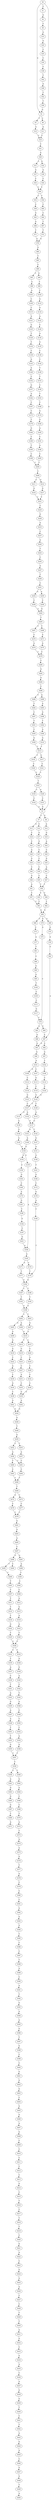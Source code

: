 strict digraph  {
	S0 -> S1 [ label = C ];
	S0 -> S2 [ label = G ];
	S0 -> S3 [ label = G ];
	S1 -> S4 [ label = G ];
	S2 -> S5 [ label = T ];
	S2 -> S6 [ label = C ];
	S3 -> S7 [ label = C ];
	S3 -> S8 [ label = G ];
	S4 -> S9 [ label = C ];
	S5 -> S10 [ label = A ];
	S6 -> S11 [ label = A ];
	S7 -> S12 [ label = C ];
	S7 -> S13 [ label = G ];
	S8 -> S14 [ label = A ];
	S9 -> S15 [ label = G ];
	S10 -> S16 [ label = C ];
	S11 -> S16 [ label = C ];
	S12 -> S17 [ label = G ];
	S13 -> S18 [ label = C ];
	S14 -> S19 [ label = G ];
	S15 -> S20 [ label = G ];
	S16 -> S21 [ label = T ];
	S17 -> S22 [ label = G ];
	S18 -> S23 [ label = C ];
	S19 -> S24 [ label = A ];
	S20 -> S25 [ label = C ];
	S21 -> S26 [ label = A ];
	S22 -> S27 [ label = C ];
	S23 -> S28 [ label = A ];
	S24 -> S29 [ label = C ];
	S25 -> S30 [ label = C ];
	S26 -> S31 [ label = C ];
	S26 -> S32 [ label = G ];
	S27 -> S33 [ label = C ];
	S28 -> S34 [ label = G ];
	S29 -> S35 [ label = G ];
	S30 -> S36 [ label = C ];
	S31 -> S37 [ label = G ];
	S32 -> S38 [ label = A ];
	S33 -> S39 [ label = C ];
	S34 -> S40 [ label = C ];
	S35 -> S41 [ label = A ];
	S36 -> S42 [ label = T ];
	S37 -> S43 [ label = C ];
	S38 -> S44 [ label = C ];
	S39 -> S45 [ label = C ];
	S40 -> S46 [ label = G ];
	S41 -> S47 [ label = C ];
	S42 -> S48 [ label = A ];
	S43 -> S49 [ label = C ];
	S44 -> S49 [ label = C ];
	S45 -> S50 [ label = T ];
	S46 -> S51 [ label = A ];
	S47 -> S50 [ label = T ];
	S48 -> S52 [ label = T ];
	S49 -> S53 [ label = C ];
	S49 -> S54 [ label = T ];
	S50 -> S55 [ label = C ];
	S50 -> S56 [ label = G ];
	S51 -> S57 [ label = C ];
	S52 -> S58 [ label = T ];
	S53 -> S59 [ label = C ];
	S54 -> S60 [ label = C ];
	S55 -> S61 [ label = T ];
	S56 -> S62 [ label = T ];
	S57 -> S61 [ label = T ];
	S58 -> S2 [ label = G ];
	S59 -> S63 [ label = G ];
	S60 -> S64 [ label = C ];
	S61 -> S65 [ label = G ];
	S62 -> S65 [ label = G ];
	S63 -> S66 [ label = A ];
	S64 -> S67 [ label = T ];
	S65 -> S68 [ label = C ];
	S65 -> S69 [ label = A ];
	S65 -> S70 [ label = G ];
	S66 -> S71 [ label = T ];
	S67 -> S72 [ label = T ];
	S68 -> S73 [ label = C ];
	S69 -> S74 [ label = G ];
	S70 -> S75 [ label = G ];
	S71 -> S76 [ label = G ];
	S72 -> S76 [ label = G ];
	S73 -> S77 [ label = A ];
	S74 -> S78 [ label = A ];
	S75 -> S79 [ label = C ];
	S76 -> S80 [ label = G ];
	S77 -> S81 [ label = T ];
	S78 -> S82 [ label = G ];
	S79 -> S83 [ label = A ];
	S79 -> S84 [ label = G ];
	S80 -> S85 [ label = T ];
	S81 -> S86 [ label = C ];
	S82 -> S87 [ label = A ];
	S83 -> S88 [ label = A ];
	S84 -> S87 [ label = A ];
	S85 -> S89 [ label = C ];
	S86 -> S90 [ label = G ];
	S87 -> S91 [ label = G ];
	S87 -> S92 [ label = C ];
	S88 -> S91 [ label = G ];
	S89 -> S93 [ label = C ];
	S89 -> S94 [ label = G ];
	S90 -> S95 [ label = G ];
	S91 -> S96 [ label = G ];
	S92 -> S97 [ label = G ];
	S93 -> S98 [ label = C ];
	S94 -> S99 [ label = T ];
	S95 -> S100 [ label = T ];
	S96 -> S101 [ label = A ];
	S97 -> S102 [ label = T ];
	S98 -> S103 [ label = A ];
	S99 -> S104 [ label = C ];
	S100 -> S105 [ label = C ];
	S101 -> S106 [ label = G ];
	S101 -> S107 [ label = C ];
	S102 -> S108 [ label = C ];
	S103 -> S109 [ label = C ];
	S104 -> S110 [ label = G ];
	S105 -> S111 [ label = C ];
	S106 -> S112 [ label = C ];
	S107 -> S113 [ label = G ];
	S108 -> S114 [ label = C ];
	S109 -> S115 [ label = C ];
	S110 -> S116 [ label = G ];
	S111 -> S117 [ label = G ];
	S112 -> S118 [ label = G ];
	S113 -> S119 [ label = C ];
	S114 -> S120 [ label = C ];
	S115 -> S121 [ label = A ];
	S116 -> S122 [ label = A ];
	S117 -> S79 [ label = C ];
	S118 -> S123 [ label = G ];
	S119 -> S124 [ label = G ];
	S120 -> S124 [ label = G ];
	S121 -> S125 [ label = G ];
	S122 -> S126 [ label = C ];
	S123 -> S127 [ label = C ];
	S124 -> S128 [ label = T ];
	S124 -> S127 [ label = C ];
	S125 -> S129 [ label = T ];
	S126 -> S130 [ label = A ];
	S127 -> S131 [ label = G ];
	S127 -> S132 [ label = A ];
	S128 -> S133 [ label = A ];
	S129 -> S134 [ label = T ];
	S130 -> S135 [ label = G ];
	S131 -> S136 [ label = A ];
	S132 -> S137 [ label = G ];
	S133 -> S137 [ label = G ];
	S134 -> S138 [ label = C ];
	S135 -> S139 [ label = C ];
	S136 -> S140 [ label = G ];
	S137 -> S141 [ label = A ];
	S137 -> S142 [ label = T ];
	S138 -> S143 [ label = A ];
	S139 -> S144 [ label = C ];
	S140 -> S145 [ label = A ];
	S141 -> S146 [ label = A ];
	S142 -> S147 [ label = G ];
	S143 -> S148 [ label = A ];
	S144 -> S149 [ label = T ];
	S145 -> S150 [ label = G ];
	S146 -> S150 [ label = G ];
	S147 -> S151 [ label = A ];
	S148 -> S152 [ label = C ];
	S149 -> S153 [ label = T ];
	S150 -> S154 [ label = G ];
	S150 -> S155 [ label = G ];
	S151 -> S156 [ label = G ];
	S152 -> S157 [ label = G ];
	S153 -> S158 [ label = C ];
	S154 -> S159 [ label = C ];
	S155 -> S160 [ label = A ];
	S156 -> S161 [ label = T ];
	S157 -> S162 [ label = A ];
	S158 -> S163 [ label = T ];
	S159 -> S164 [ label = G ];
	S160 -> S165 [ label = G ];
	S161 -> S166 [ label = G ];
	S162 -> S167 [ label = C ];
	S163 -> S168 [ label = C ];
	S164 -> S169 [ label = C ];
	S165 -> S170 [ label = C ];
	S165 -> S171 [ label = A ];
	S166 -> S172 [ label = C ];
	S167 -> S173 [ label = C ];
	S168 -> S174 [ label = G ];
	S169 -> S175 [ label = A ];
	S170 -> S176 [ label = T ];
	S171 -> S177 [ label = T ];
	S172 -> S178 [ label = G ];
	S173 -> S179 [ label = T ];
	S174 -> S180 [ label = G ];
	S175 -> S181 [ label = G ];
	S176 -> S182 [ label = G ];
	S177 -> S182 [ label = G ];
	S178 -> S183 [ label = A ];
	S179 -> S184 [ label = G ];
	S180 -> S185 [ label = A ];
	S181 -> S186 [ label = C ];
	S182 -> S187 [ label = C ];
	S182 -> S188 [ label = T ];
	S183 -> S189 [ label = C ];
	S184 -> S190 [ label = C ];
	S185 -> S191 [ label = C ];
	S186 -> S192 [ label = G ];
	S187 -> S193 [ label = T ];
	S188 -> S194 [ label = T ];
	S189 -> S176 [ label = T ];
	S190 -> S195 [ label = T ];
	S191 -> S196 [ label = A ];
	S192 -> S197 [ label = C ];
	S193 -> S198 [ label = A ];
	S194 -> S198 [ label = A ];
	S195 -> S199 [ label = C ];
	S196 -> S200 [ label = C ];
	S197 -> S201 [ label = G ];
	S198 -> S202 [ label = C ];
	S198 -> S203 [ label = T ];
	S199 -> S204 [ label = T ];
	S200 -> S204 [ label = T ];
	S201 -> S160 [ label = A ];
	S202 -> S205 [ label = G ];
	S202 -> S206 [ label = A ];
	S203 -> S207 [ label = A ];
	S204 -> S208 [ label = C ];
	S205 -> S209 [ label = A ];
	S206 -> S210 [ label = A ];
	S207 -> S210 [ label = A ];
	S208 -> S211 [ label = C ];
	S208 -> S212 [ label = G ];
	S209 -> S213 [ label = G ];
	S210 -> S214 [ label = T ];
	S210 -> S215 [ label = C ];
	S211 -> S216 [ label = G ];
	S212 -> S217 [ label = G ];
	S213 -> S218 [ label = A ];
	S214 -> S219 [ label = G ];
	S215 -> S220 [ label = C ];
	S216 -> S221 [ label = C ];
	S217 -> S221 [ label = C ];
	S218 -> S222 [ label = C ];
	S219 -> S223 [ label = C ];
	S220 -> S224 [ label = A ];
	S221 -> S225 [ label = C ];
	S222 -> S226 [ label = A ];
	S223 -> S227 [ label = C ];
	S224 -> S228 [ label = C ];
	S225 -> S229 [ label = G ];
	S226 -> S230 [ label = C ];
	S227 -> S231 [ label = A ];
	S228 -> S232 [ label = C ];
	S229 -> S233 [ label = A ];
	S230 -> S234 [ label = G ];
	S231 -> S235 [ label = C ];
	S232 -> S236 [ label = C ];
	S233 -> S237 [ label = C ];
	S234 -> S238 [ label = C ];
	S235 -> S239 [ label = G ];
	S236 -> S239 [ label = G ];
	S237 -> S240 [ label = A ];
	S238 -> S241 [ label = A ];
	S239 -> S242 [ label = A ];
	S240 -> S243 [ label = T ];
	S241 -> S244 [ label = G ];
	S242 -> S244 [ label = G ];
	S243 -> S245 [ label = C ];
	S244 -> S246 [ label = G ];
	S245 -> S247 [ label = A ];
	S246 -> S248 [ label = T ];
	S247 -> S249 [ label = T ];
	S248 -> S250 [ label = G ];
	S249 -> S251 [ label = C ];
	S250 -> S252 [ label = C ];
	S250 -> S253 [ label = T ];
	S251 -> S254 [ label = G ];
	S251 -> S255 [ label = A ];
	S252 -> S256 [ label = A ];
	S253 -> S257 [ label = A ];
	S254 -> S258 [ label = C ];
	S255 -> S259 [ label = C ];
	S256 -> S260 [ label = T ];
	S256 -> S261 [ label = C ];
	S257 -> S261 [ label = C ];
	S258 -> S262 [ label = G ];
	S259 -> S262 [ label = G ];
	S260 -> S263 [ label = C ];
	S261 -> S264 [ label = C ];
	S262 -> S265 [ label = T ];
	S263 -> S266 [ label = T ];
	S264 -> S266 [ label = T ];
	S265 -> S267 [ label = C ];
	S265 -> S268 [ label = T ];
	S266 -> S269 [ label = T ];
	S267 -> S270 [ label = C ];
	S268 -> S271 [ label = A ];
	S269 -> S272 [ label = G ];
	S269 -> S273 [ label = T ];
	S270 -> S274 [ label = G ];
	S271 -> S275 [ label = G ];
	S272 -> S276 [ label = C ];
	S273 -> S277 [ label = C ];
	S274 -> S278 [ label = C ];
	S275 -> S278 [ label = C ];
	S276 -> S279 [ label = C ];
	S277 -> S279 [ label = C ];
	S278 -> S280 [ label = C ];
	S279 -> S281 [ label = G ];
	S280 -> S282 [ label = G ];
	S281 -> S283 [ label = G ];
	S282 -> S284 [ label = A ];
	S283 -> S285 [ label = A ];
	S284 -> S286 [ label = C ];
	S285 -> S287 [ label = C ];
	S286 -> S288 [ label = C ];
	S286 -> S289 [ label = A ];
	S287 -> S290 [ label = G ];
	S287 -> S291 [ label = A ];
	S288 -> S292 [ label = T ];
	S289 -> S293 [ label = A ];
	S290 -> S294 [ label = C ];
	S290 -> S295 [ label = T ];
	S291 -> S296 [ label = A ];
	S292 -> S297 [ label = C ];
	S293 -> S298 [ label = G ];
	S295 -> S299 [ label = C ];
	S296 -> S300 [ label = C ];
	S297 -> S301 [ label = T ];
	S298 -> S302 [ label = T ];
	S299 -> S303 [ label = T ];
	S300 -> S304 [ label = C ];
	S301 -> S305 [ label = C ];
	S302 -> S306 [ label = A ];
	S303 -> S307 [ label = T ];
	S304 -> S308 [ label = C ];
	S305 -> S309 [ label = G ];
	S306 -> S310 [ label = G ];
	S307 -> S311 [ label = T ];
	S308 -> S312 [ label = A ];
	S309 -> S313 [ label = T ];
	S310 -> S313 [ label = T ];
	S311 -> S314 [ label = T ];
	S312 -> S315 [ label = G ];
	S313 -> S316 [ label = C ];
	S313 -> S317 [ label = G ];
	S314 -> S318 [ label = T ];
	S315 -> S319 [ label = A ];
	S316 -> S320 [ label = C ];
	S317 -> S321 [ label = C ];
	S318 -> S322 [ label = G ];
	S319 -> S323 [ label = A ];
	S320 -> S324 [ label = C ];
	S321 -> S324 [ label = C ];
	S322 -> S325 [ label = T ];
	S323 -> S326 [ label = T ];
	S324 -> S327 [ label = T ];
	S325 -> S328 [ label = C ];
	S326 -> S328 [ label = C ];
	S327 -> S329 [ label = A ];
	S327 -> S330 [ label = C ];
	S328 -> S331 [ label = C ];
	S328 -> S332 [ label = T ];
	S329 -> S333 [ label = C ];
	S330 -> S334 [ label = C ];
	S331 -> S335 [ label = T ];
	S332 -> S336 [ label = A ];
	S333 -> S3 [ label = G ];
	S334 -> S3 [ label = G ];
	S335 -> S337 [ label = A ];
	S336 -> S338 [ label = G ];
	S337 -> S339 [ label = C ];
	S338 -> S340 [ label = A ];
	S339 -> S341 [ label = T ];
	S340 -> S342 [ label = C ];
	S341 -> S343 [ label = A ];
	S342 -> S344 [ label = T ];
	S343 -> S345 [ label = G ];
	S344 -> S346 [ label = A ];
	S345 -> S347 [ label = A ];
	S346 -> S348 [ label = C ];
	S347 -> S349 [ label = A ];
	S348 -> S350 [ label = T ];
	S349 -> S351 [ label = T ];
	S350 -> S352 [ label = C ];
	S351 -> S353 [ label = T ];
	S352 -> S354 [ label = A ];
	S353 -> S355 [ label = G ];
	S354 -> S356 [ label = G ];
	S355 -> S357 [ label = T ];
	S356 -> S357 [ label = T ];
	S357 -> S358 [ label = T ];
	S358 -> S359 [ label = C ];
	S358 -> S360 [ label = T ];
	S359 -> S361 [ label = A ];
	S360 -> S362 [ label = G ];
	S361 -> S363 [ label = G ];
	S362 -> S364 [ label = A ];
	S363 -> S365 [ label = G ];
	S364 -> S366 [ label = C ];
	S365 -> S367 [ label = G ];
	S366 -> S368 [ label = C ];
	S367 -> S369 [ label = T ];
	S368 -> S370 [ label = T ];
	S369 -> S371 [ label = A ];
	S370 -> S372 [ label = A ];
	S372 -> S373 [ label = T ];
	S373 -> S374 [ label = A ];
	S374 -> S375 [ label = A ];
	S375 -> S376 [ label = G ];
	S376 -> S377 [ label = T ];
	S377 -> S378 [ label = A ];
	S378 -> S379 [ label = C ];
	S379 -> S380 [ label = C ];
	S380 -> S381 [ label = C ];
	S381 -> S382 [ label = G ];
	S382 -> S383 [ label = G ];
	S383 -> S384 [ label = G ];
	S384 -> S385 [ label = T ];
	S385 -> S386 [ label = C ];
	S386 -> S387 [ label = C ];
	S387 -> S388 [ label = T ];
	S388 -> S389 [ label = A ];
	S389 -> S390 [ label = C ];
	S390 -> S391 [ label = A ];
	S391 -> S392 [ label = T ];
	S392 -> S393 [ label = G ];
	S393 -> S394 [ label = A ];
	S394 -> S395 [ label = A ];
	S395 -> S396 [ label = G ];
	S396 -> S397 [ label = T ];
	S397 -> S398 [ label = G ];
	S398 -> S399 [ label = C ];
	S399 -> S400 [ label = C ];
	S400 -> S401 [ label = G ];
	S401 -> S402 [ label = G ];
	S402 -> S403 [ label = G ];
	S403 -> S404 [ label = C ];
	S404 -> S405 [ label = G ];
	S405 -> S406 [ label = G ];
	S406 -> S407 [ label = A ];
	S407 -> S408 [ label = G ];
	S408 -> S409 [ label = C ];
	S409 -> S410 [ label = C ];
	S410 -> S411 [ label = C ];
	S411 -> S412 [ label = C ];
	S412 -> S413 [ label = C ];
	S413 -> S414 [ label = G ];
	S414 -> S415 [ label = C ];
	S415 -> S416 [ label = T ];
	S416 -> S417 [ label = C ];
	S417 -> S418 [ label = T ];
	S418 -> S419 [ label = T ];
	S419 -> S420 [ label = C ];
	S420 -> S421 [ label = G ];
	S421 -> S422 [ label = A ];
	S422 -> S423 [ label = C ];
	S423 -> S424 [ label = G ];
	S424 -> S425 [ label = G ];
	S425 -> S426 [ label = A ];
	S426 -> S427 [ label = C ];
	S427 -> S428 [ label = C ];
	S428 -> S429 [ label = T ];
	S429 -> S430 [ label = T ];
	S430 -> S431 [ label = A ];
	S431 -> S432 [ label = G ];
	S432 -> S433 [ label = C ];
	S433 -> S434 [ label = G ];
	S434 -> S435 [ label = A ];
	S435 -> S436 [ label = C ];
	S436 -> S437 [ label = A ];
	S437 -> S438 [ label = G ];
	S438 -> S439 [ label = G ];
	S439 -> S440 [ label = T ];
	S440 -> S441 [ label = C ];
	S441 -> S442 [ label = T ];
	S442 -> S443 [ label = A ];
	S443 -> S444 [ label = G ];
	S444 -> S445 [ label = A ];
	S445 -> S446 [ label = C ];
	S446 -> S447 [ label = G ];
	S447 -> S448 [ label = G ];
	S448 -> S449 [ label = T ];
	S449 -> S450 [ label = A ];
}
